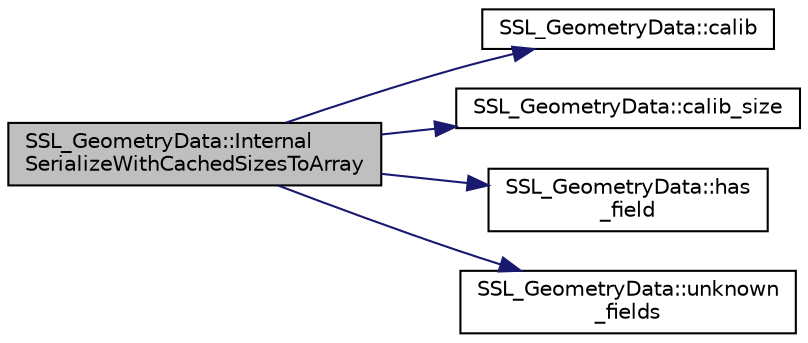 digraph "SSL_GeometryData::InternalSerializeWithCachedSizesToArray"
{
 // INTERACTIVE_SVG=YES
  edge [fontname="Helvetica",fontsize="10",labelfontname="Helvetica",labelfontsize="10"];
  node [fontname="Helvetica",fontsize="10",shape=record];
  rankdir="LR";
  Node1 [label="SSL_GeometryData::Internal\lSerializeWithCachedSizesToArray",height=0.2,width=0.4,color="black", fillcolor="grey75", style="filled", fontcolor="black"];
  Node1 -> Node2 [color="midnightblue",fontsize="10",style="solid",fontname="Helvetica"];
  Node2 [label="SSL_GeometryData::calib",height=0.2,width=0.4,color="black", fillcolor="white", style="filled",URL="$d2/d01/class_s_s_l___geometry_data.html#a61aec9b4905591a734c702df1681841b"];
  Node1 -> Node3 [color="midnightblue",fontsize="10",style="solid",fontname="Helvetica"];
  Node3 [label="SSL_GeometryData::calib_size",height=0.2,width=0.4,color="black", fillcolor="white", style="filled",URL="$d2/d01/class_s_s_l___geometry_data.html#a41dc4721770c53c990be6a03b51ba4ba"];
  Node1 -> Node4 [color="midnightblue",fontsize="10",style="solid",fontname="Helvetica"];
  Node4 [label="SSL_GeometryData::has\l_field",height=0.2,width=0.4,color="black", fillcolor="white", style="filled",URL="$d2/d01/class_s_s_l___geometry_data.html#a9a38020e97f2129cd0d63e5c2eb01ec5"];
  Node1 -> Node5 [color="midnightblue",fontsize="10",style="solid",fontname="Helvetica"];
  Node5 [label="SSL_GeometryData::unknown\l_fields",height=0.2,width=0.4,color="black", fillcolor="white", style="filled",URL="$d2/d01/class_s_s_l___geometry_data.html#a2536bfb94611783da06e38e3619bdc4d"];
}
